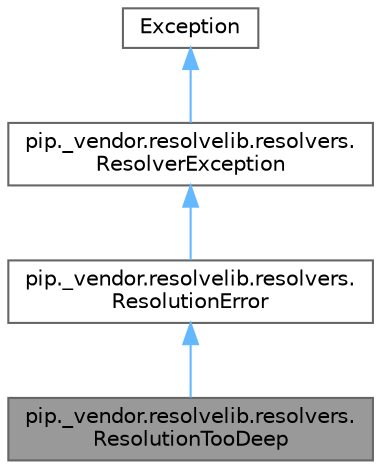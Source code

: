 digraph "pip._vendor.resolvelib.resolvers.ResolutionTooDeep"
{
 // LATEX_PDF_SIZE
  bgcolor="transparent";
  edge [fontname=Helvetica,fontsize=10,labelfontname=Helvetica,labelfontsize=10];
  node [fontname=Helvetica,fontsize=10,shape=box,height=0.2,width=0.4];
  Node1 [id="Node000001",label="pip._vendor.resolvelib.resolvers.\lResolutionTooDeep",height=0.2,width=0.4,color="gray40", fillcolor="grey60", style="filled", fontcolor="black",tooltip=" "];
  Node2 -> Node1 [id="edge1_Node000001_Node000002",dir="back",color="steelblue1",style="solid",tooltip=" "];
  Node2 [id="Node000002",label="pip._vendor.resolvelib.resolvers.\lResolutionError",height=0.2,width=0.4,color="gray40", fillcolor="white", style="filled",URL="$classpip_1_1__vendor_1_1resolvelib_1_1resolvers_1_1_resolution_error.html",tooltip=" "];
  Node3 -> Node2 [id="edge2_Node000002_Node000003",dir="back",color="steelblue1",style="solid",tooltip=" "];
  Node3 [id="Node000003",label="pip._vendor.resolvelib.resolvers.\lResolverException",height=0.2,width=0.4,color="gray40", fillcolor="white", style="filled",URL="$classpip_1_1__vendor_1_1resolvelib_1_1resolvers_1_1_resolver_exception.html",tooltip=" "];
  Node4 -> Node3 [id="edge3_Node000003_Node000004",dir="back",color="steelblue1",style="solid",tooltip=" "];
  Node4 [id="Node000004",label="Exception",height=0.2,width=0.4,color="gray40", fillcolor="white", style="filled",tooltip=" "];
}

